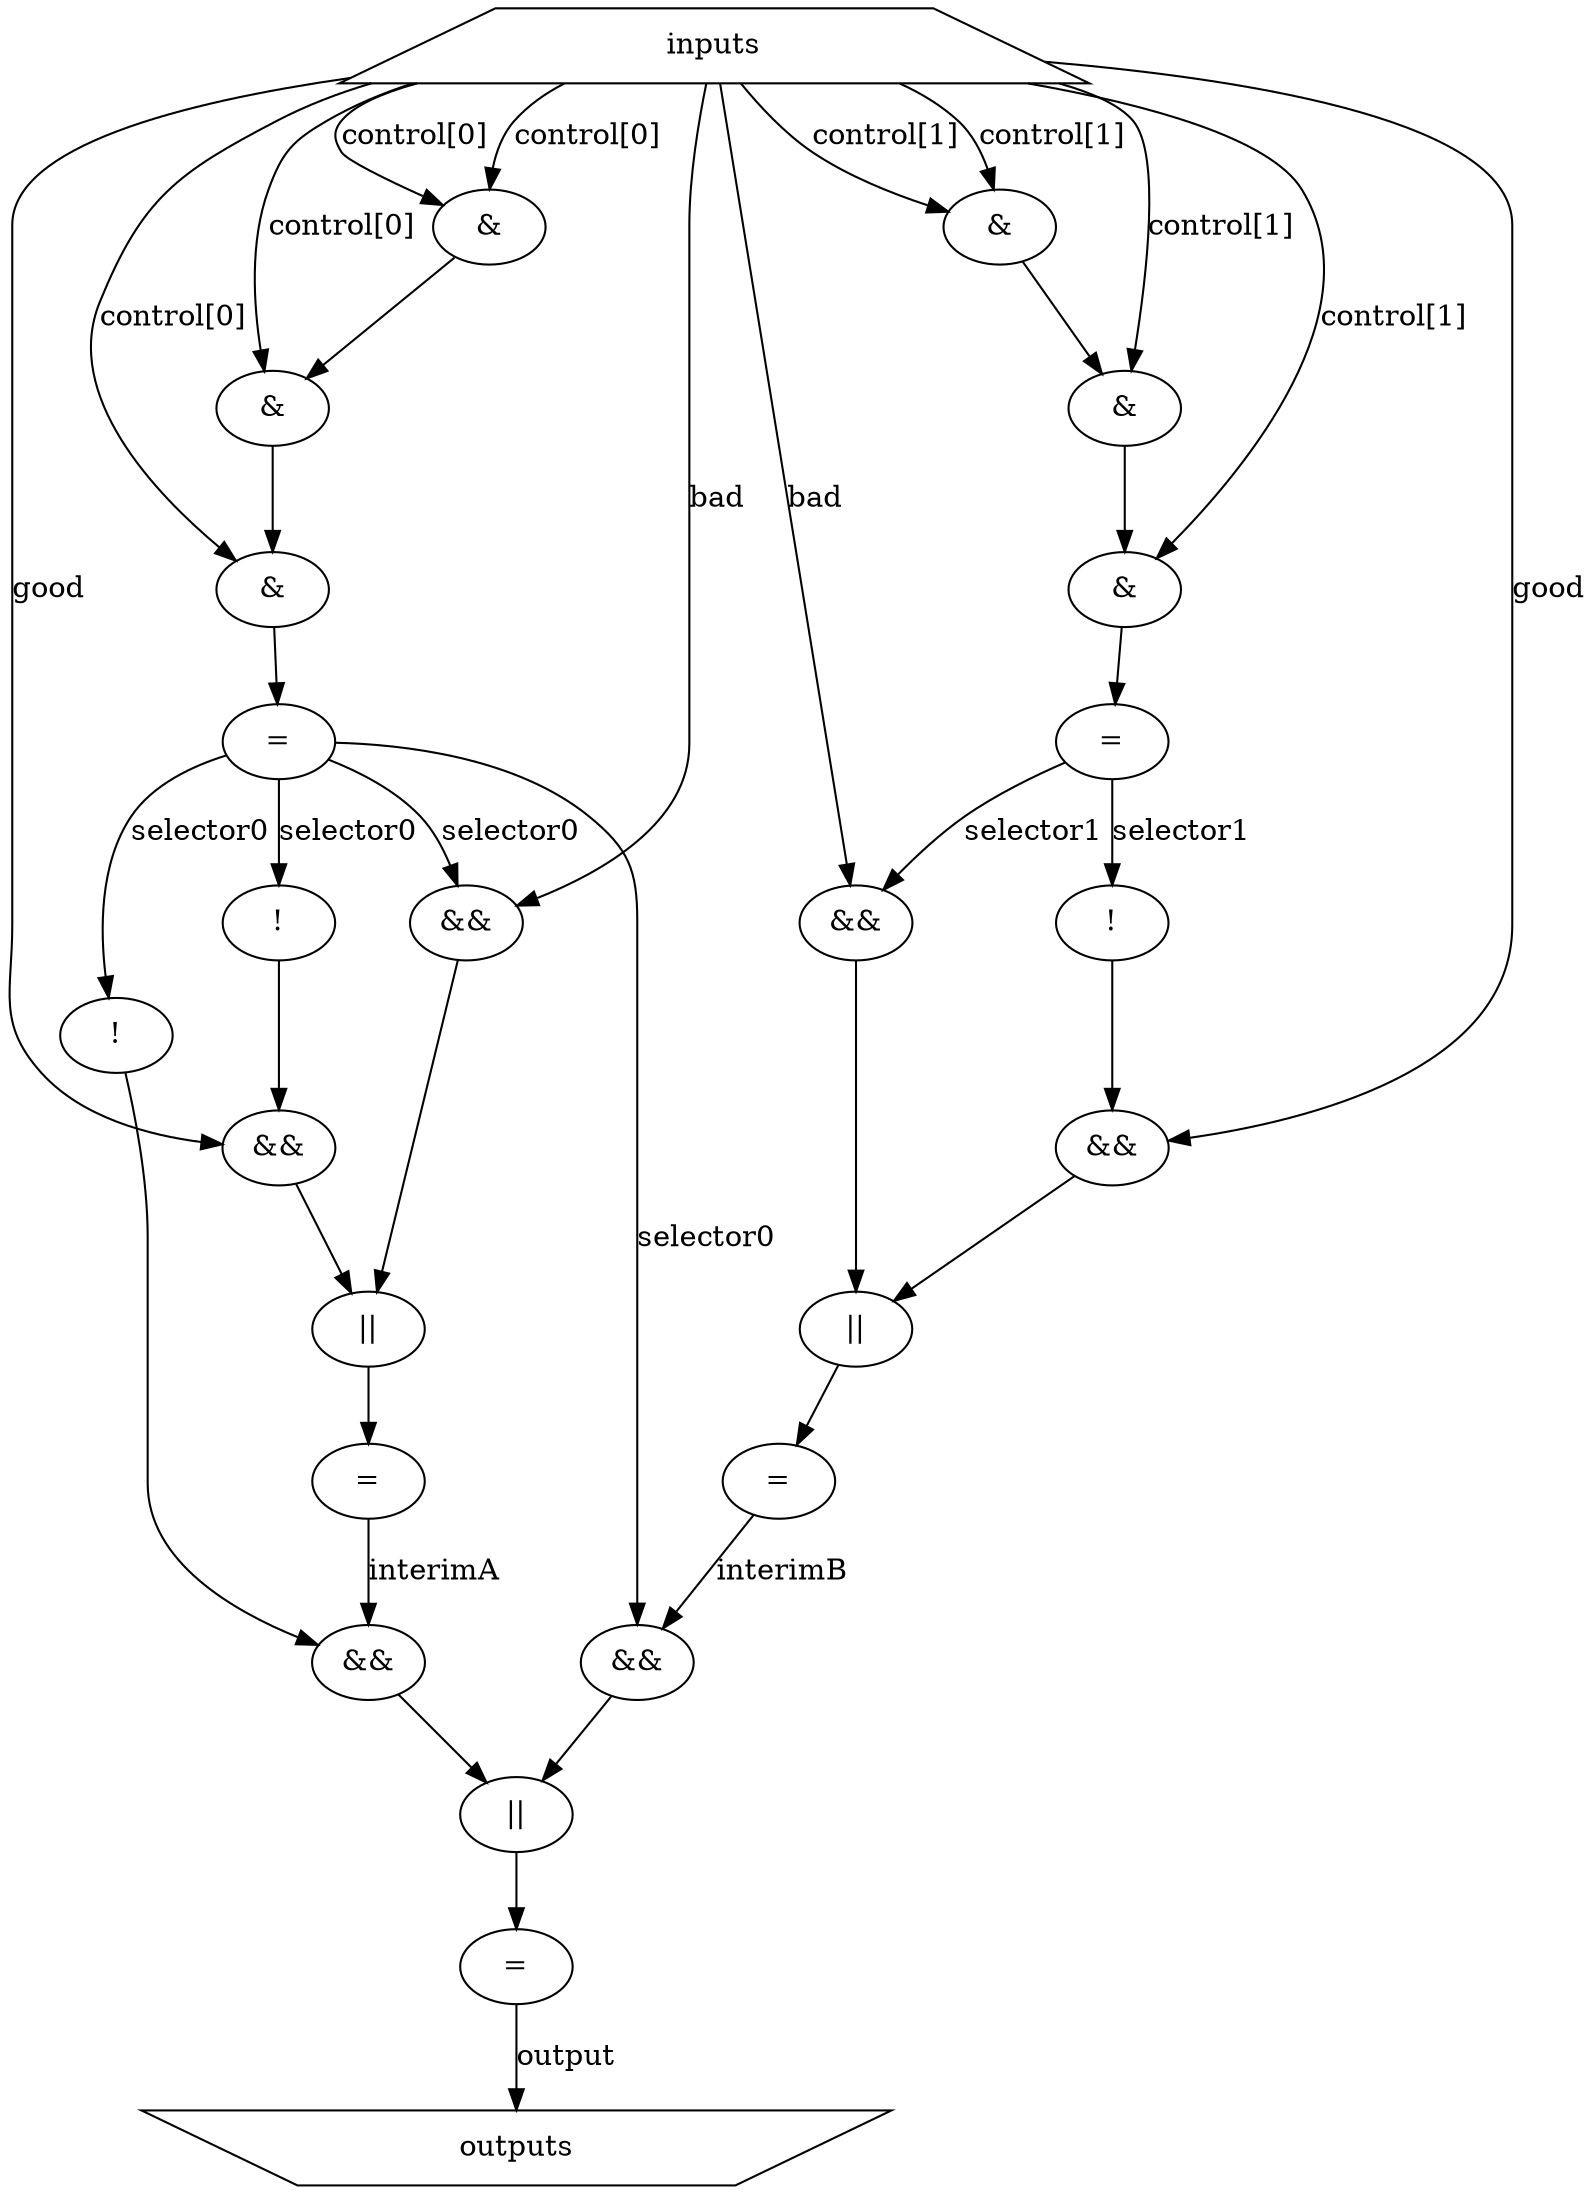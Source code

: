 digraph {
	inputs [shape=trapezium, width=5.0]
	outputs [shape=invtrapezium, width=5.0]
	op_1 [label="&"]
	op_2 [label="&"]
	op_3 [label="&"]
	op_4 [label="&"]
	op_5 [label="&"]
	op_6 [label="&"]
	op_7 [label="&&"]
	op_8 [label="&&"]
	op_9 [label="!"]
	op_10 [label="!"]
	op_11 [label="&&"]
	op_12 [label="&&"]
	op_13 [label="||"]
	op_14 [label="||"]
	op_15 [label="&&"]
	op_16 [label="!"]
	op_17 [label="&&"]
	op_18 [label="||"]
	assign_1 [label="="]
	assign_2 [label="="]
	assign_3 [label="="]
	assign_4 [label="="]
	assign_5 [label="="]

	inputs -> op_1 [label="control[0]"];
	inputs -> op_1 [label="control[0]"];
	inputs -> op_2 [label="control[0]"];
	op_1 -> op_2;
	inputs -> op_3 [label="control[0]"];
	op_2 -> op_3;
	op_3 -> assign_1;

	inputs -> op_4 [label="control[1]"];
	inputs -> op_4 [label="control[1]"];
	inputs -> op_5 [label="control[1]"];
	op_4 -> op_5;
	inputs -> op_6 [label="control[1]"];
	op_5 -> op_6;
	op_6 -> assign_2;

	inputs -> op_7 [label="bad"];
	assign_1 -> op_7 [label="selector0"];
	inputs -> op_8 [label="bad"];
	assign_2 -> op_8 [label="selector1"];

	assign_1 -> op_9 [label="selector0"];
	assign_2 -> op_10 [label="selector1"];

	inputs -> op_11 [label="good"];
	op_9 -> op_11;
	inputs -> op_12 [label="good"];
	op_10 -> op_12;

	op_11 -> op_13;
	op_7 -> op_13;
	op_13 -> assign_3;
	op_12 -> op_14;
	op_8 -> op_14;
	op_14 -> assign_4;

	assign_4 -> op_15 [label="interimB"];
	assign_1 -> op_15 [label="selector0"];
	assign_1 -> op_16 [label="selector0"];
	assign_3 -> op_17 [label="interimA"];
	op_16 -> op_17;
	op_17 -> op_18;
	op_15 -> op_18;
	op_18 -> assign_5;
	assign_5 -> outputs [label="output"];
}